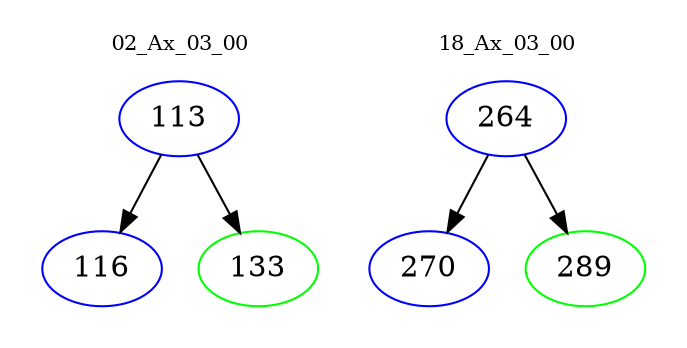 digraph{
subgraph cluster_0 {
color = white
label = "02_Ax_03_00";
fontsize=10;
T0_113 [label="113", color="blue"]
T0_113 -> T0_116 [color="black"]
T0_116 [label="116", color="blue"]
T0_113 -> T0_133 [color="black"]
T0_133 [label="133", color="green"]
}
subgraph cluster_1 {
color = white
label = "18_Ax_03_00";
fontsize=10;
T1_264 [label="264", color="blue"]
T1_264 -> T1_270 [color="black"]
T1_270 [label="270", color="blue"]
T1_264 -> T1_289 [color="black"]
T1_289 [label="289", color="green"]
}
}
